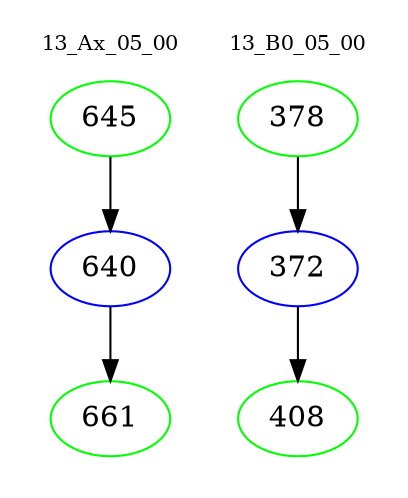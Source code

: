 digraph{
subgraph cluster_0 {
color = white
label = "13_Ax_05_00";
fontsize=10;
T0_645 [label="645", color="green"]
T0_645 -> T0_640 [color="black"]
T0_640 [label="640", color="blue"]
T0_640 -> T0_661 [color="black"]
T0_661 [label="661", color="green"]
}
subgraph cluster_1 {
color = white
label = "13_B0_05_00";
fontsize=10;
T1_378 [label="378", color="green"]
T1_378 -> T1_372 [color="black"]
T1_372 [label="372", color="blue"]
T1_372 -> T1_408 [color="black"]
T1_408 [label="408", color="green"]
}
}
